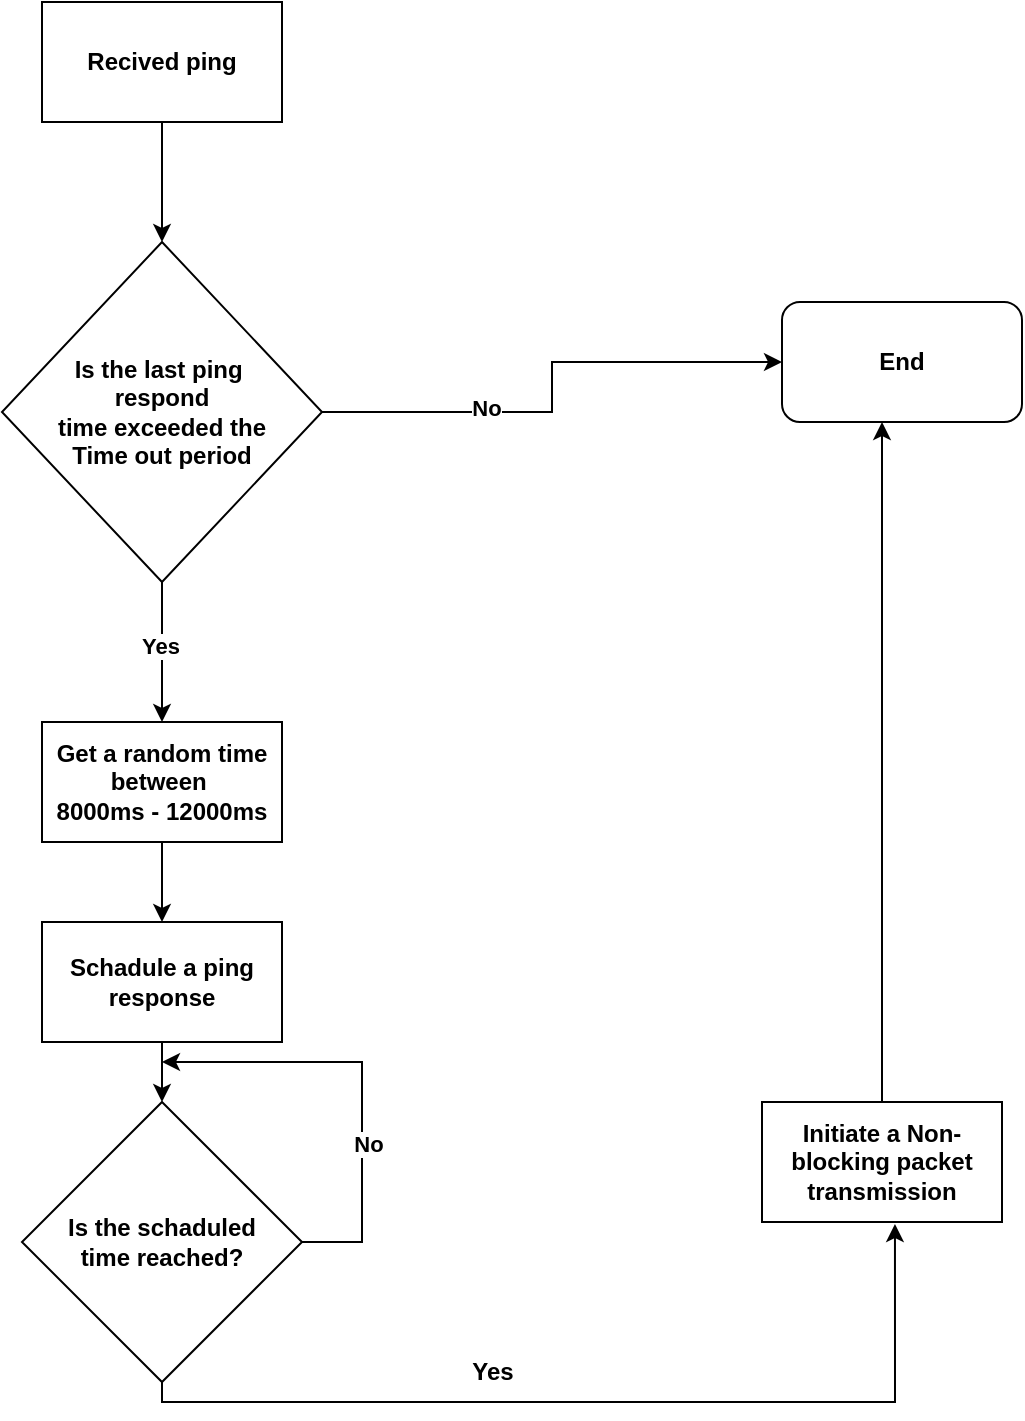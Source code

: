 <mxfile version="24.2.5" type="github">
  <diagram name="Page-1" id="v4S2KKzO6r7TvPnR6DC_">
    <mxGraphModel dx="1393" dy="809" grid="1" gridSize="10" guides="1" tooltips="1" connect="1" arrows="1" fold="1" page="1" pageScale="1" pageWidth="850" pageHeight="1100" math="0" shadow="0">
      <root>
        <mxCell id="0" />
        <mxCell id="1" parent="0" />
        <mxCell id="7Iw9vnkbZskr4MVcJifC-3" style="edgeStyle=orthogonalEdgeStyle;rounded=0;orthogonalLoop=1;jettySize=auto;html=1;entryX=0.5;entryY=0;entryDx=0;entryDy=0;fontStyle=1" edge="1" parent="1" source="7Iw9vnkbZskr4MVcJifC-1" target="7Iw9vnkbZskr4MVcJifC-2">
          <mxGeometry relative="1" as="geometry" />
        </mxCell>
        <mxCell id="7Iw9vnkbZskr4MVcJifC-1" value="Recived ping" style="rounded=0;whiteSpace=wrap;html=1;fontStyle=1" vertex="1" parent="1">
          <mxGeometry x="140" y="140" width="120" height="60" as="geometry" />
        </mxCell>
        <mxCell id="7Iw9vnkbZskr4MVcJifC-4" style="edgeStyle=orthogonalEdgeStyle;rounded=0;orthogonalLoop=1;jettySize=auto;html=1;entryX=0.5;entryY=0;entryDx=0;entryDy=0;fontStyle=1" edge="1" parent="1" source="7Iw9vnkbZskr4MVcJifC-2" target="7Iw9vnkbZskr4MVcJifC-6">
          <mxGeometry relative="1" as="geometry">
            <mxPoint x="200" y="510" as="targetPoint" />
          </mxGeometry>
        </mxCell>
        <mxCell id="7Iw9vnkbZskr4MVcJifC-5" value="Yes" style="edgeLabel;html=1;align=center;verticalAlign=middle;resizable=0;points=[];fontStyle=1" vertex="1" connectable="0" parent="7Iw9vnkbZskr4MVcJifC-4">
          <mxGeometry x="-0.106" y="-1" relative="1" as="geometry">
            <mxPoint as="offset" />
          </mxGeometry>
        </mxCell>
        <mxCell id="7Iw9vnkbZskr4MVcJifC-8" style="edgeStyle=orthogonalEdgeStyle;rounded=0;orthogonalLoop=1;jettySize=auto;html=1;fontStyle=1" edge="1" parent="1" source="7Iw9vnkbZskr4MVcJifC-2" target="7Iw9vnkbZskr4MVcJifC-7">
          <mxGeometry relative="1" as="geometry" />
        </mxCell>
        <mxCell id="7Iw9vnkbZskr4MVcJifC-19" value="No" style="edgeLabel;html=1;align=center;verticalAlign=middle;resizable=0;points=[];fontStyle=1" vertex="1" connectable="0" parent="7Iw9vnkbZskr4MVcJifC-8">
          <mxGeometry x="-0.357" y="2" relative="1" as="geometry">
            <mxPoint as="offset" />
          </mxGeometry>
        </mxCell>
        <mxCell id="7Iw9vnkbZskr4MVcJifC-2" value="&lt;div&gt;Is the last ping&amp;nbsp;&lt;/div&gt;&lt;div&gt;respond&lt;/div&gt;&lt;div&gt;time exceeded the&lt;/div&gt;&lt;div&gt;Time out period&lt;/div&gt;" style="rhombus;whiteSpace=wrap;html=1;fontStyle=1" vertex="1" parent="1">
          <mxGeometry x="120" y="260" width="160" height="170" as="geometry" />
        </mxCell>
        <mxCell id="7Iw9vnkbZskr4MVcJifC-11" style="edgeStyle=orthogonalEdgeStyle;rounded=0;orthogonalLoop=1;jettySize=auto;html=1;entryX=0.5;entryY=0;entryDx=0;entryDy=0;fontStyle=1" edge="1" parent="1" source="7Iw9vnkbZskr4MVcJifC-6" target="7Iw9vnkbZskr4MVcJifC-10">
          <mxGeometry relative="1" as="geometry" />
        </mxCell>
        <mxCell id="7Iw9vnkbZskr4MVcJifC-6" value="Get a random time&lt;br&gt;between&amp;nbsp;&lt;div&gt;8000ms - 12000ms&lt;/div&gt;" style="rounded=0;whiteSpace=wrap;html=1;fontStyle=1" vertex="1" parent="1">
          <mxGeometry x="140" y="500" width="120" height="60" as="geometry" />
        </mxCell>
        <mxCell id="7Iw9vnkbZskr4MVcJifC-7" value="End" style="rounded=1;whiteSpace=wrap;html=1;fontStyle=1" vertex="1" parent="1">
          <mxGeometry x="510" y="290" width="120" height="60" as="geometry" />
        </mxCell>
        <mxCell id="7Iw9vnkbZskr4MVcJifC-13" style="edgeStyle=orthogonalEdgeStyle;rounded=0;orthogonalLoop=1;jettySize=auto;html=1;fontStyle=1" edge="1" parent="1" source="7Iw9vnkbZskr4MVcJifC-9">
          <mxGeometry relative="1" as="geometry">
            <mxPoint x="200" y="670" as="targetPoint" />
            <Array as="points">
              <mxPoint x="300" y="760" />
              <mxPoint x="300" y="670" />
            </Array>
          </mxGeometry>
        </mxCell>
        <mxCell id="7Iw9vnkbZskr4MVcJifC-14" value="No" style="edgeLabel;html=1;align=center;verticalAlign=middle;resizable=0;points=[];fontStyle=1" vertex="1" connectable="0" parent="7Iw9vnkbZskr4MVcJifC-13">
          <mxGeometry x="-0.28" y="-3" relative="1" as="geometry">
            <mxPoint as="offset" />
          </mxGeometry>
        </mxCell>
        <mxCell id="7Iw9vnkbZskr4MVcJifC-9" value="Is the schaduled&lt;br&gt;time reached?" style="rhombus;whiteSpace=wrap;html=1;fontStyle=1" vertex="1" parent="1">
          <mxGeometry x="130" y="690" width="140" height="140" as="geometry" />
        </mxCell>
        <mxCell id="7Iw9vnkbZskr4MVcJifC-12" style="edgeStyle=orthogonalEdgeStyle;rounded=0;orthogonalLoop=1;jettySize=auto;html=1;entryX=0.5;entryY=0;entryDx=0;entryDy=0;fontStyle=1" edge="1" parent="1" source="7Iw9vnkbZskr4MVcJifC-10" target="7Iw9vnkbZskr4MVcJifC-9">
          <mxGeometry relative="1" as="geometry" />
        </mxCell>
        <mxCell id="7Iw9vnkbZskr4MVcJifC-10" value="Schadule a ping&lt;br&gt;response" style="rounded=0;whiteSpace=wrap;html=1;fontStyle=1" vertex="1" parent="1">
          <mxGeometry x="140" y="600" width="120" height="60" as="geometry" />
        </mxCell>
        <mxCell id="7Iw9vnkbZskr4MVcJifC-17" style="edgeStyle=orthogonalEdgeStyle;rounded=0;orthogonalLoop=1;jettySize=auto;html=1;fontStyle=1" edge="1" parent="1" source="7Iw9vnkbZskr4MVcJifC-15" target="7Iw9vnkbZskr4MVcJifC-7">
          <mxGeometry relative="1" as="geometry">
            <Array as="points">
              <mxPoint x="560" y="440" />
              <mxPoint x="560" y="440" />
            </Array>
          </mxGeometry>
        </mxCell>
        <mxCell id="7Iw9vnkbZskr4MVcJifC-15" value="Initiate a Non-blocking packet&lt;br&gt;transmission" style="rounded=0;whiteSpace=wrap;html=1;fontStyle=1" vertex="1" parent="1">
          <mxGeometry x="500" y="690" width="120" height="60" as="geometry" />
        </mxCell>
        <mxCell id="7Iw9vnkbZskr4MVcJifC-16" style="edgeStyle=orthogonalEdgeStyle;rounded=0;orthogonalLoop=1;jettySize=auto;html=1;entryX=0.554;entryY=1.017;entryDx=0;entryDy=0;entryPerimeter=0;fontStyle=1" edge="1" parent="1" source="7Iw9vnkbZskr4MVcJifC-9" target="7Iw9vnkbZskr4MVcJifC-15">
          <mxGeometry relative="1" as="geometry">
            <Array as="points">
              <mxPoint x="200" y="840" />
              <mxPoint x="567" y="840" />
            </Array>
          </mxGeometry>
        </mxCell>
        <mxCell id="7Iw9vnkbZskr4MVcJifC-18" value="Yes" style="text;html=1;align=center;verticalAlign=middle;resizable=0;points=[];autosize=1;strokeColor=none;fillColor=none;fontStyle=1" vertex="1" parent="1">
          <mxGeometry x="345" y="810" width="40" height="30" as="geometry" />
        </mxCell>
      </root>
    </mxGraphModel>
  </diagram>
</mxfile>
